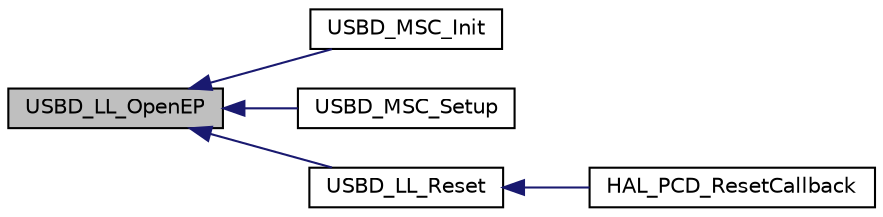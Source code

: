 digraph "USBD_LL_OpenEP"
{
  edge [fontname="Helvetica",fontsize="10",labelfontname="Helvetica",labelfontsize="10"];
  node [fontname="Helvetica",fontsize="10",shape=record];
  rankdir="LR";
  Node89 [label="USBD_LL_OpenEP",height=0.2,width=0.4,color="black", fillcolor="grey75", style="filled", fontcolor="black"];
  Node89 -> Node90 [dir="back",color="midnightblue",fontsize="10",style="solid",fontname="Helvetica"];
  Node90 [label="USBD_MSC_Init",height=0.2,width=0.4,color="black", fillcolor="white", style="filled",URL="$group___m_s_c___c_o_r_e___private___functions.html#gafe6062fbb86344c0d4339601d2fe0de1",tooltip="USBD_MSC_Init Initialize the mass storage configuration. "];
  Node89 -> Node91 [dir="back",color="midnightblue",fontsize="10",style="solid",fontname="Helvetica"];
  Node91 [label="USBD_MSC_Setup",height=0.2,width=0.4,color="black", fillcolor="white", style="filled",URL="$group___m_s_c___c_o_r_e___private___functions.html#gaf7c2344d42242f52ce4e1f9d68c7b0b9",tooltip="USBD_MSC_Setup Handle the MSC specific requests. "];
  Node89 -> Node92 [dir="back",color="midnightblue",fontsize="10",style="solid",fontname="Helvetica"];
  Node92 [label="USBD_LL_Reset",height=0.2,width=0.4,color="black", fillcolor="white", style="filled",URL="$group___u_s_b_d___c_o_r_e___private___functions.html#ga9cd02ae070a18ea3395346c56639412b",tooltip="USBD_LL_Reset Handle Reset event. "];
  Node92 -> Node93 [dir="back",color="midnightblue",fontsize="10",style="solid",fontname="Helvetica"];
  Node93 [label="HAL_PCD_ResetCallback",height=0.2,width=0.4,color="black", fillcolor="white", style="filled",URL="$group___p_c_d___exported___functions___group2.html#gaf4fbef977092aa525c6b1668ffbec77b",tooltip="Reset callback. "];
}
